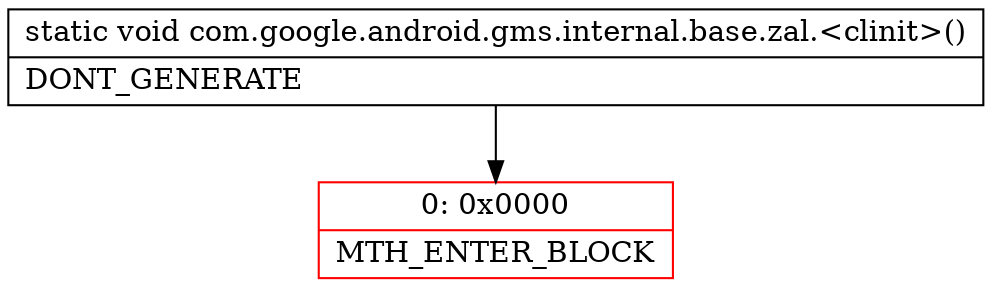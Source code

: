 digraph "CFG forcom.google.android.gms.internal.base.zal.\<clinit\>()V" {
subgraph cluster_Region_1518885362 {
label = "R(0)";
node [shape=record,color=blue];
}
Node_0 [shape=record,color=red,label="{0\:\ 0x0000|MTH_ENTER_BLOCK\l}"];
MethodNode[shape=record,label="{static void com.google.android.gms.internal.base.zal.\<clinit\>()  | DONT_GENERATE\l}"];
MethodNode -> Node_0;
}

